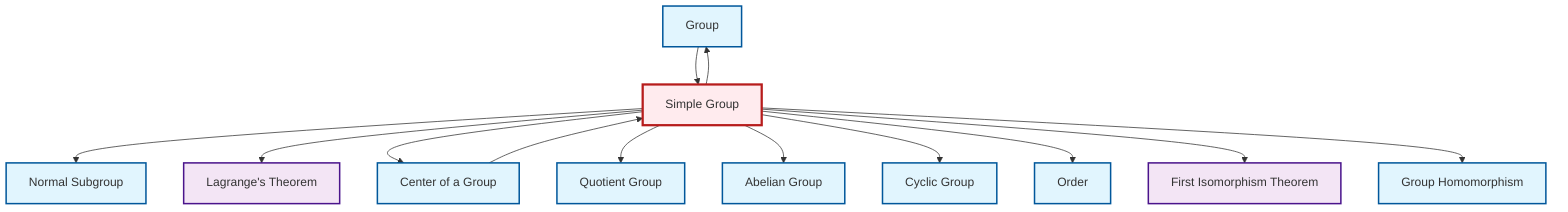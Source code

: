 graph TD
    classDef definition fill:#e1f5fe,stroke:#01579b,stroke-width:2px
    classDef theorem fill:#f3e5f5,stroke:#4a148c,stroke-width:2px
    classDef axiom fill:#fff3e0,stroke:#e65100,stroke-width:2px
    classDef example fill:#e8f5e9,stroke:#1b5e20,stroke-width:2px
    classDef current fill:#ffebee,stroke:#b71c1c,stroke-width:3px
    def-cyclic-group["Cyclic Group"]:::definition
    thm-first-isomorphism["First Isomorphism Theorem"]:::theorem
    thm-lagrange["Lagrange's Theorem"]:::theorem
    def-group["Group"]:::definition
    def-order["Order"]:::definition
    def-homomorphism["Group Homomorphism"]:::definition
    def-quotient-group["Quotient Group"]:::definition
    def-simple-group["Simple Group"]:::definition
    def-abelian-group["Abelian Group"]:::definition
    def-center-of-group["Center of a Group"]:::definition
    def-normal-subgroup["Normal Subgroup"]:::definition
    def-simple-group --> def-normal-subgroup
    def-simple-group --> thm-lagrange
    def-simple-group --> def-center-of-group
    def-center-of-group --> def-simple-group
    def-simple-group --> def-quotient-group
    def-group --> def-simple-group
    def-simple-group --> def-abelian-group
    def-simple-group --> def-cyclic-group
    def-simple-group --> def-order
    def-simple-group --> thm-first-isomorphism
    def-simple-group --> def-homomorphism
    def-simple-group --> def-group
    class def-simple-group current